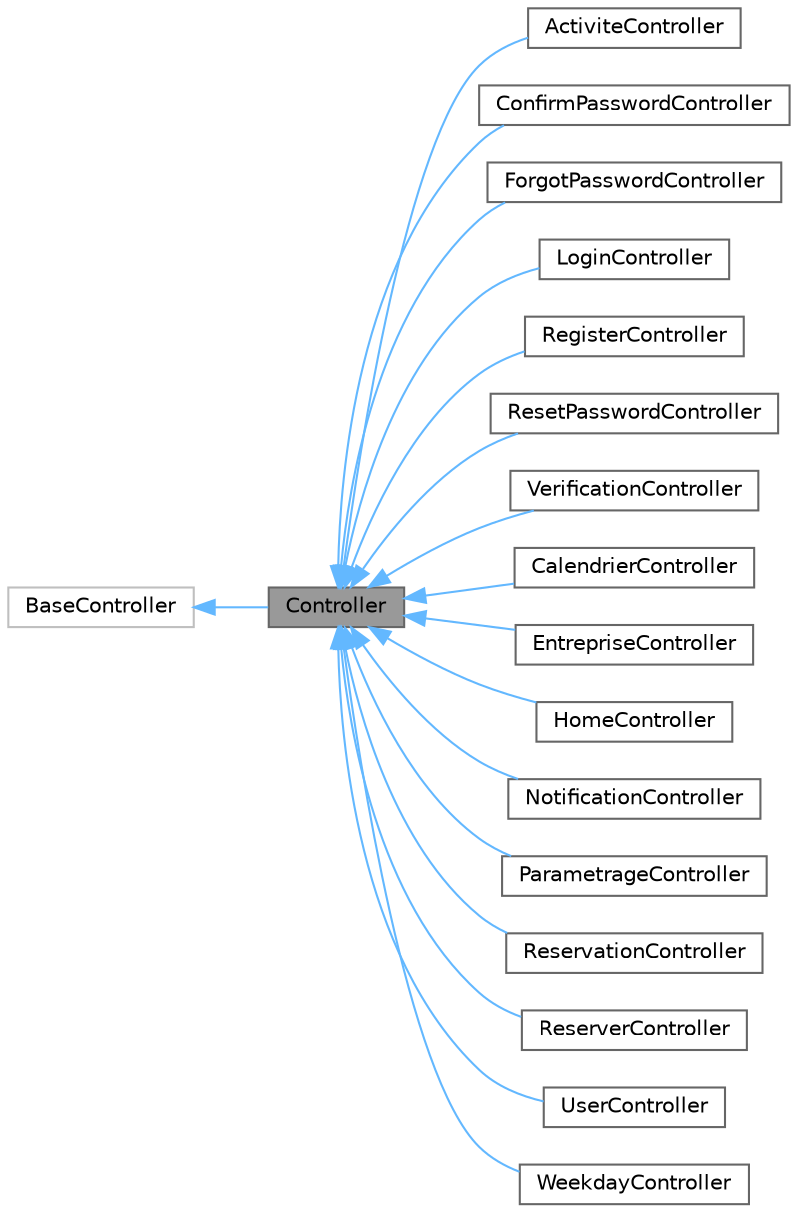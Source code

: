 digraph "Controller"
{
 // LATEX_PDF_SIZE
  bgcolor="transparent";
  edge [fontname=Helvetica,fontsize=10,labelfontname=Helvetica,labelfontsize=10];
  node [fontname=Helvetica,fontsize=10,shape=box,height=0.2,width=0.4];
  rankdir="LR";
  Node1 [id="Node000001",label="Controller",height=0.2,width=0.4,color="gray40", fillcolor="grey60", style="filled", fontcolor="black",tooltip="Base controller for handling common operations in the Laravel application."];
  Node2 -> Node1 [id="edge1_Node000001_Node000002",dir="back",color="steelblue1",style="solid",tooltip=" "];
  Node2 [id="Node000002",label="BaseController",height=0.2,width=0.4,color="grey75", fillcolor="white", style="filled",tooltip=" "];
  Node1 -> Node3 [id="edge2_Node000001_Node000003",dir="back",color="steelblue1",style="solid",tooltip=" "];
  Node3 [id="Node000003",label="ActiviteController",height=0.2,width=0.4,color="gray40", fillcolor="white", style="filled",URL="$classApp_1_1Http_1_1Controllers_1_1ActiviteController.html",tooltip="Controller class for managing activities."];
  Node1 -> Node4 [id="edge3_Node000001_Node000004",dir="back",color="steelblue1",style="solid",tooltip=" "];
  Node4 [id="Node000004",label="ConfirmPasswordController",height=0.2,width=0.4,color="gray40", fillcolor="white", style="filled",URL="$classApp_1_1Http_1_1Controllers_1_1Auth_1_1ConfirmPasswordController.html",tooltip="Controller for handling password confirmations in the Laravel application."];
  Node1 -> Node5 [id="edge4_Node000001_Node000005",dir="back",color="steelblue1",style="solid",tooltip=" "];
  Node5 [id="Node000005",label="ForgotPasswordController",height=0.2,width=0.4,color="gray40", fillcolor="white", style="filled",URL="$classApp_1_1Http_1_1Controllers_1_1Auth_1_1ForgotPasswordController.html",tooltip="Controller for handling password reset emails in the Laravel application."];
  Node1 -> Node6 [id="edge5_Node000001_Node000006",dir="back",color="steelblue1",style="solid",tooltip=" "];
  Node6 [id="Node000006",label="LoginController",height=0.2,width=0.4,color="gray40", fillcolor="white", style="filled",URL="$classApp_1_1Http_1_1Controllers_1_1Auth_1_1LoginController.html",tooltip="Controller for handling user authentication and login in the Laravel application."];
  Node1 -> Node7 [id="edge6_Node000001_Node000007",dir="back",color="steelblue1",style="solid",tooltip=" "];
  Node7 [id="Node000007",label="RegisterController",height=0.2,width=0.4,color="gray40", fillcolor="white", style="filled",URL="$classApp_1_1Http_1_1Controllers_1_1Auth_1_1RegisterController.html",tooltip="Controller for handling user registration in the Laravel application."];
  Node1 -> Node8 [id="edge7_Node000001_Node000008",dir="back",color="steelblue1",style="solid",tooltip=" "];
  Node8 [id="Node000008",label="ResetPasswordController",height=0.2,width=0.4,color="gray40", fillcolor="white", style="filled",URL="$classApp_1_1Http_1_1Controllers_1_1Auth_1_1ResetPasswordController.html",tooltip="Controller for handling password resets in the Laravel application."];
  Node1 -> Node9 [id="edge8_Node000001_Node000009",dir="back",color="steelblue1",style="solid",tooltip=" "];
  Node9 [id="Node000009",label="VerificationController",height=0.2,width=0.4,color="gray40", fillcolor="white", style="filled",URL="$classApp_1_1Http_1_1Controllers_1_1Auth_1_1VerificationController.html",tooltip="Controller for handling email verification in the Laravel application."];
  Node1 -> Node10 [id="edge9_Node000001_Node000010",dir="back",color="steelblue1",style="solid",tooltip=" "];
  Node10 [id="Node000010",label="CalendrierController",height=0.2,width=0.4,color="gray40", fillcolor="white", style="filled",URL="$classApp_1_1Http_1_1Controllers_1_1CalendrierController.html",tooltip="Controller for handling calendar-related operations."];
  Node1 -> Node11 [id="edge10_Node000001_Node000011",dir="back",color="steelblue1",style="solid",tooltip=" "];
  Node11 [id="Node000011",label="EntrepriseController",height=0.2,width=0.4,color="gray40", fillcolor="white", style="filled",URL="$classApp_1_1Http_1_1Controllers_1_1EntrepriseController.html",tooltip="Controller class for managing enterprises."];
  Node1 -> Node12 [id="edge11_Node000001_Node000012",dir="back",color="steelblue1",style="solid",tooltip=" "];
  Node12 [id="Node000012",label="HomeController",height=0.2,width=0.4,color="gray40", fillcolor="white", style="filled",URL="$classApp_1_1Http_1_1Controllers_1_1HomeController.html",tooltip="Controller responsible for handling the application's home page."];
  Node1 -> Node13 [id="edge12_Node000001_Node000013",dir="back",color="steelblue1",style="solid",tooltip=" "];
  Node13 [id="Node000013",label="NotificationController",height=0.2,width=0.4,color="gray40", fillcolor="white", style="filled",URL="$classApp_1_1Http_1_1Controllers_1_1NotificationController.html",tooltip="Controller for handling notification operations."];
  Node1 -> Node14 [id="edge13_Node000001_Node000014",dir="back",color="steelblue1",style="solid",tooltip=" "];
  Node14 [id="Node000014",label="ParametrageController",height=0.2,width=0.4,color="gray40", fillcolor="white", style="filled",URL="$classApp_1_1Http_1_1Controllers_1_1ParametrageController.html",tooltip="Controller for handling configuration and scheduling functionalities."];
  Node1 -> Node15 [id="edge14_Node000001_Node000015",dir="back",color="steelblue1",style="solid",tooltip=" "];
  Node15 [id="Node000015",label="ReservationController",height=0.2,width=0.4,color="gray40", fillcolor="white", style="filled",URL="$classApp_1_1Http_1_1Controllers_1_1ReservationController.html",tooltip="Controller for managing reservation-related operations."];
  Node1 -> Node16 [id="edge15_Node000001_Node000016",dir="back",color="steelblue1",style="solid",tooltip=" "];
  Node16 [id="Node000016",label="ReserverController",height=0.2,width=0.4,color="gray40", fillcolor="white", style="filled",URL="$classApp_1_1Http_1_1Controllers_1_1ReserverController.html",tooltip="Controller for handling enterprise reservation functionalities."];
  Node1 -> Node17 [id="edge16_Node000001_Node000017",dir="back",color="steelblue1",style="solid",tooltip=" "];
  Node17 [id="Node000017",label="UserController",height=0.2,width=0.4,color="gray40", fillcolor="white", style="filled",URL="$classApp_1_1Http_1_1Controllers_1_1UserController.html",tooltip="Controller for managing user profile operations."];
  Node1 -> Node18 [id="edge17_Node000001_Node000018",dir="back",color="steelblue1",style="solid",tooltip=" "];
  Node18 [id="Node000018",label="WeekdayController",height=0.2,width=0.4,color="gray40", fillcolor="white", style="filled",URL="$classApp_1_1Http_1_1Controllers_1_1WeekdayController.html",tooltip=" "];
}
